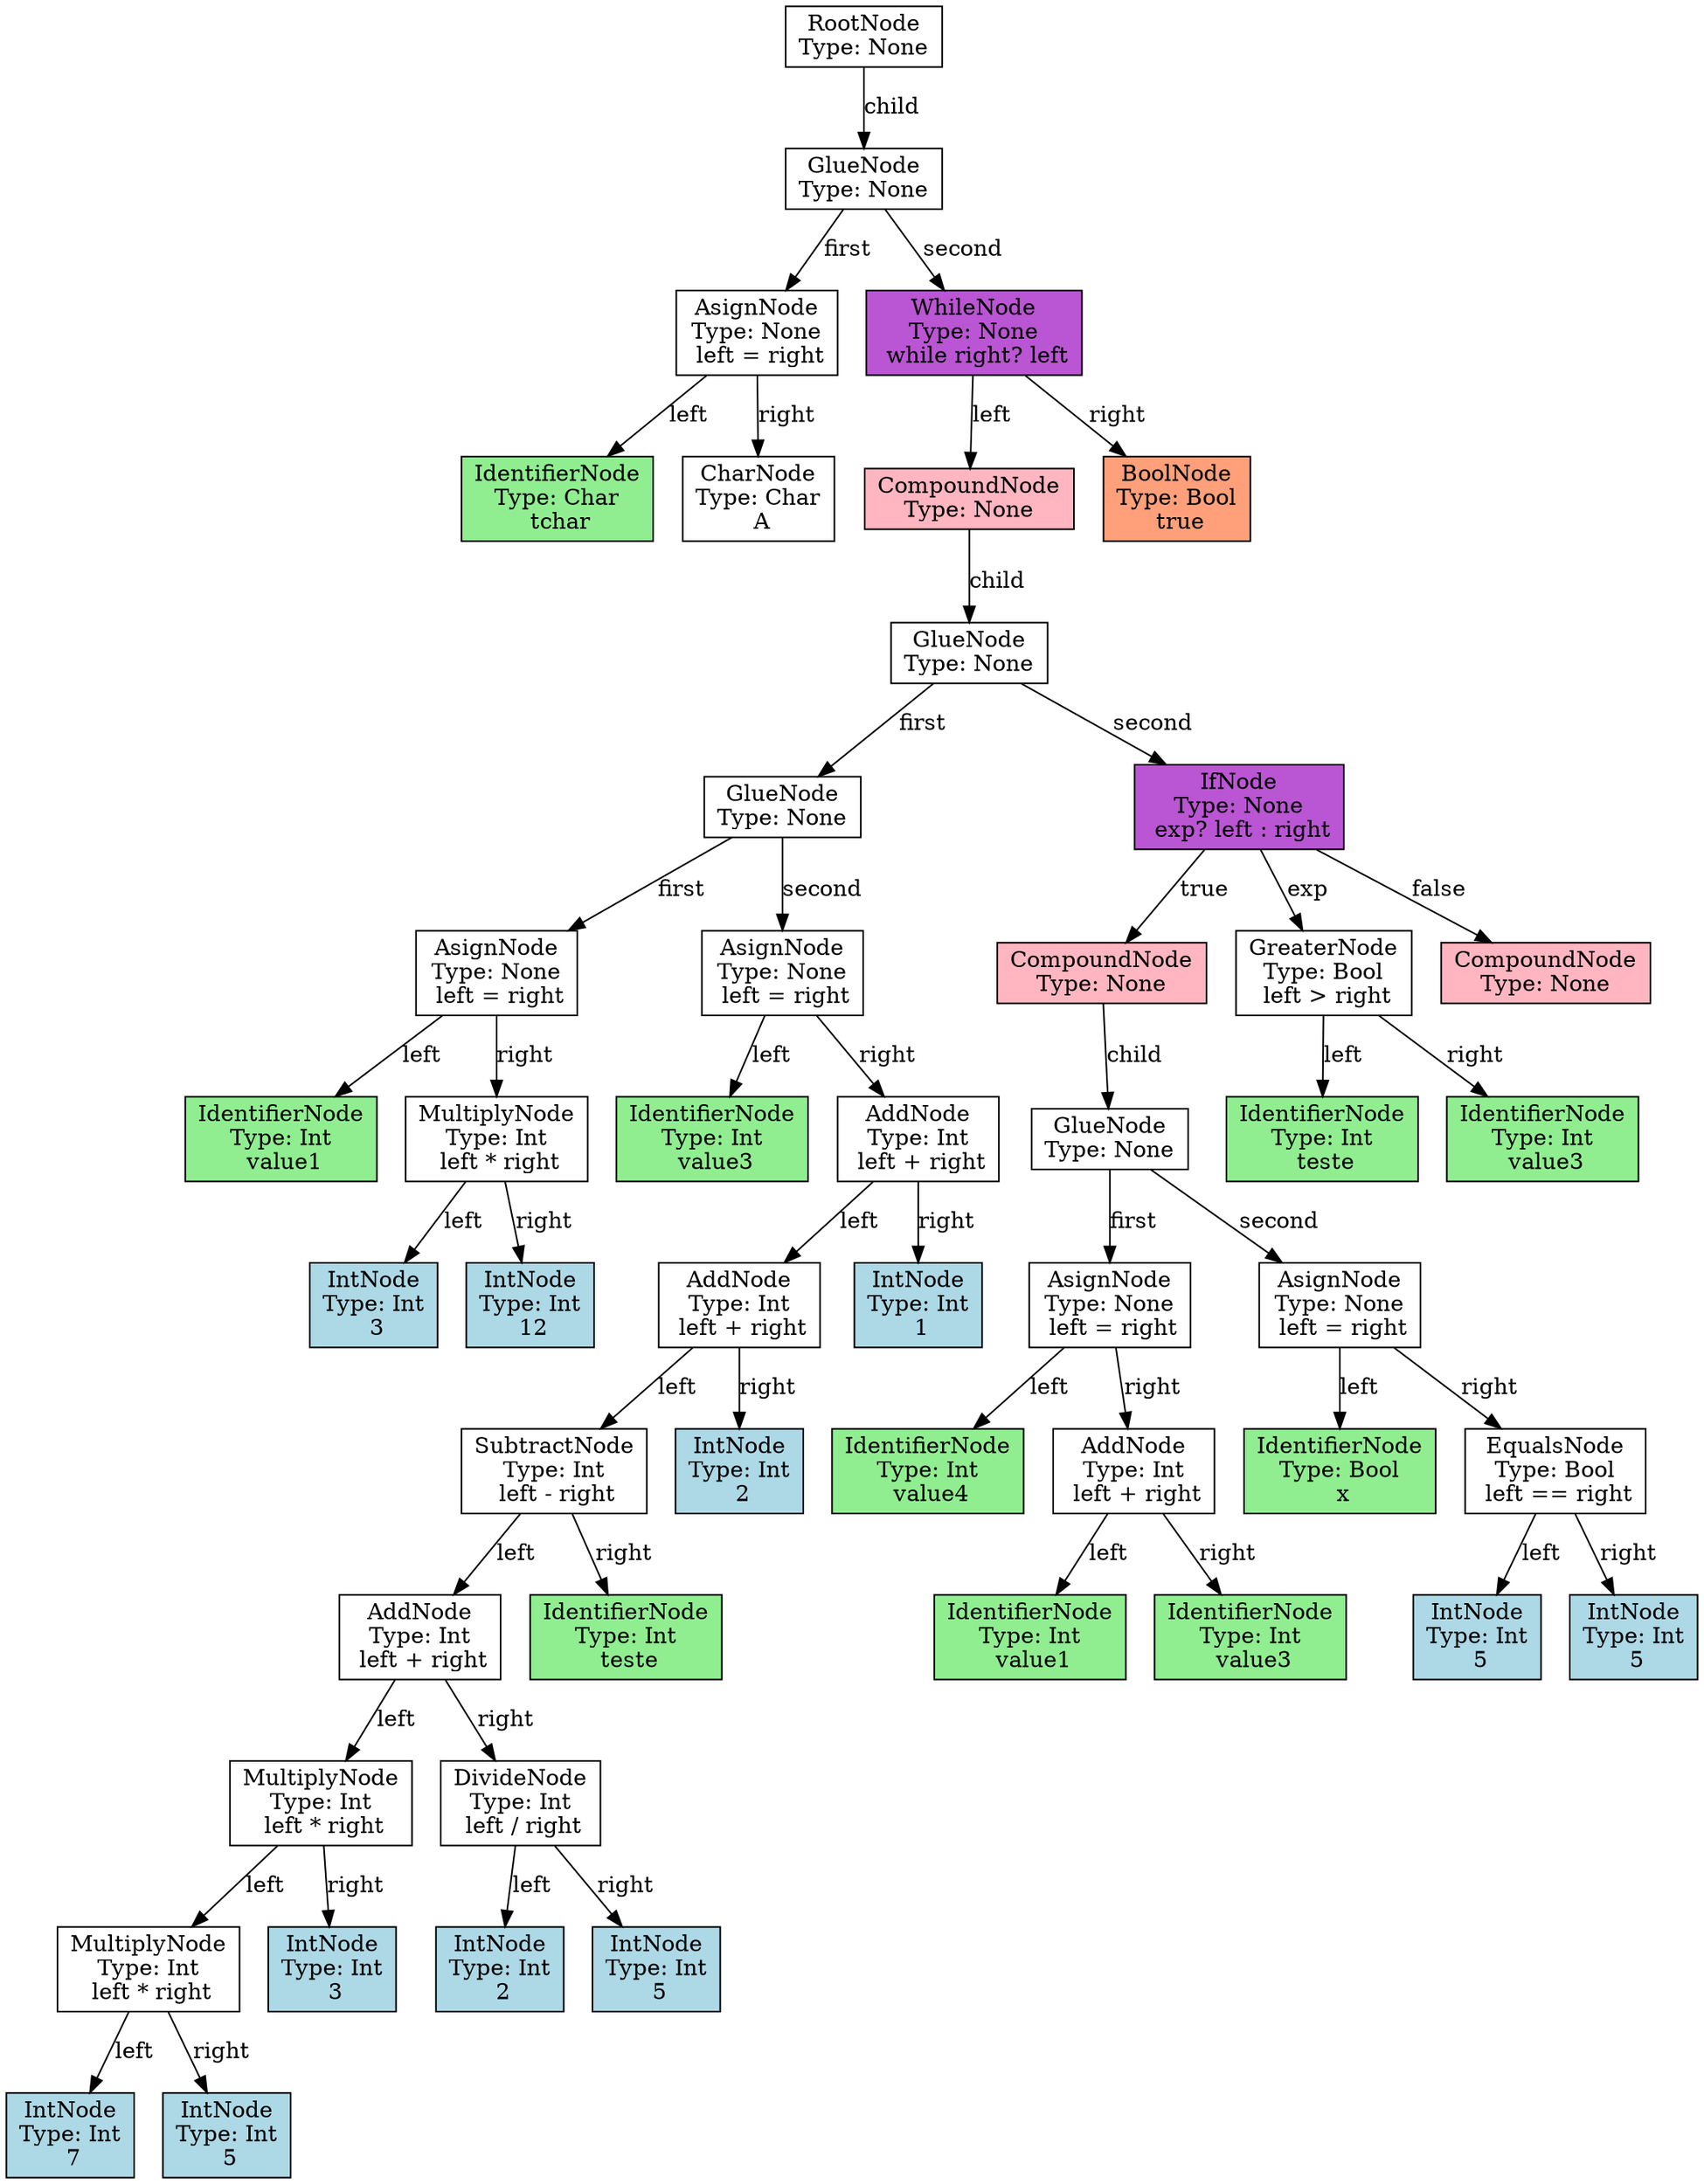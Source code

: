 digraph Tree {
  node [shape=box];

  node48 [label="RootNode\nType: None", style=filled, fillcolor=white];
  node47 [label="GlueNode\nType: None", style=filled, fillcolor=white];
  node2 [label="AsignNode\nType: None\n left = right", style=filled, fillcolor=white];
  node1 [label="IdentifierNode\nType: Char\n tchar", style=filled, fillcolor=lightgreen];
  node2 -> node1 [label="left"];
  node0 [label="CharNode\nType: Char\n A", style=filled, fillcolor=white];
  node2 -> node0 [label="right"];
  node47 -> node2 [label="first"];
  node46 [label="WhileNode\nType: None\n while right? left", style=filled, fillcolor=mediumorchid];
  node45 [label="CompoundNode\nType: None", style=filled, fillcolor=lightpink];
  node44 [label="GlueNode\nType: None", style=filled, fillcolor=white];
  node26 [label="GlueNode\nType: None", style=filled, fillcolor=white];
  node8 [label="AsignNode\nType: None\n left = right", style=filled, fillcolor=white];
  node7 [label="IdentifierNode\nType: Int\n value1", style=filled, fillcolor=lightgreen];
  node8 -> node7 [label="left"];
  node6 [label="MultiplyNode\nType: Int\n left * right", style=filled, fillcolor=white];
  node5 [label="IntNode\nType: Int\n 3", style=filled, fillcolor=lightblue];
  node6 -> node5 [label="left"];
  node4 [label="IntNode\nType: Int\n 12", style=filled, fillcolor=lightblue];
  node6 -> node4 [label="right"];
  node8 -> node6 [label="right"];
  node26 -> node8 [label="first"];
  node25 [label="AsignNode\nType: None\n left = right", style=filled, fillcolor=white];
  node9 [label="IdentifierNode\nType: Int\n value3", style=filled, fillcolor=lightgreen];
  node25 -> node9 [label="left"];
  node24 [label="AddNode\nType: Int\n left + right", style=filled, fillcolor=white];
  node23 [label="AddNode\nType: Int\n left + right", style=filled, fillcolor=white];
  node22 [label="SubtractNode\nType: Int\n left - right", style=filled, fillcolor=white];
  node21 [label="AddNode\nType: Int\n left + right", style=filled, fillcolor=white];
  node20 [label="MultiplyNode\nType: Int\n left * right", style=filled, fillcolor=white];
  node19 [label="MultiplyNode\nType: Int\n left * right", style=filled, fillcolor=white];
  node18 [label="IntNode\nType: Int\n 7", style=filled, fillcolor=lightblue];
  node19 -> node18 [label="left"];
  node17 [label="IntNode\nType: Int\n 5", style=filled, fillcolor=lightblue];
  node19 -> node17 [label="right"];
  node20 -> node19 [label="left"];
  node16 [label="IntNode\nType: Int\n 3", style=filled, fillcolor=lightblue];
  node20 -> node16 [label="right"];
  node21 -> node20 [label="left"];
  node15 [label="DivideNode\nType: Int\n left / right", style=filled, fillcolor=white];
  node14 [label="IntNode\nType: Int\n 2", style=filled, fillcolor=lightblue];
  node15 -> node14 [label="left"];
  node13 [label="IntNode\nType: Int\n 5", style=filled, fillcolor=lightblue];
  node15 -> node13 [label="right"];
  node21 -> node15 [label="right"];
  node22 -> node21 [label="left"];
  node12 [label="IdentifierNode\nType: Int\n teste", style=filled, fillcolor=lightgreen];
  node22 -> node12 [label="right"];
  node23 -> node22 [label="left"];
  node11 [label="IntNode\nType: Int\n 2", style=filled, fillcolor=lightblue];
  node23 -> node11 [label="right"];
  node24 -> node23 [label="left"];
  node10 [label="IntNode\nType: Int\n 1", style=filled, fillcolor=lightblue];
  node24 -> node10 [label="right"];
  node25 -> node24 [label="right"];
  node26 -> node25 [label="second"];
  node44 -> node26 [label="first"];
  node43 [label="IfNode\nType: None\n exp? left : right", style=filled, fillcolor=mediumorchid];
  node41 [label="CompoundNode\nType: None", style=filled, fillcolor=lightpink];
  node40 [label="GlueNode\nType: None", style=filled, fillcolor=white];
  node34 [label="AsignNode\nType: None\n left = right", style=filled, fillcolor=white];
  node33 [label="IdentifierNode\nType: Int\n value4", style=filled, fillcolor=lightgreen];
  node34 -> node33 [label="left"];
  node32 [label="AddNode\nType: Int\n left + right", style=filled, fillcolor=white];
  node31 [label="IdentifierNode\nType: Int\n value1", style=filled, fillcolor=lightgreen];
  node32 -> node31 [label="left"];
  node30 [label="IdentifierNode\nType: Int\n value3", style=filled, fillcolor=lightgreen];
  node32 -> node30 [label="right"];
  node34 -> node32 [label="right"];
  node40 -> node34 [label="first"];
  node39 [label="AsignNode\nType: None\n left = right", style=filled, fillcolor=white];
  node38 [label="IdentifierNode\nType: Bool\n x", style=filled, fillcolor=lightgreen];
  node39 -> node38 [label="left"];
  node37 [label="EqualsNode\nType: Bool\n left == right", style=filled, fillcolor=white];
  node36 [label="IntNode\nType: Int\n 5", style=filled, fillcolor=lightblue];
  node37 -> node36 [label="left"];
  node35 [label="IntNode\nType: Int\n 5", style=filled, fillcolor=lightblue];
  node37 -> node35 [label="right"];
  node39 -> node37 [label="right"];
  node40 -> node39 [label="second"];
  node41 -> node40 [label="child"];
  node43 -> node41 [label="true"];
  node29 [label="GreaterNode\nType: Bool\n left > right", style=filled, fillcolor=white];
  node28 [label="IdentifierNode\nType: Int\n teste", style=filled, fillcolor=lightgreen];
  node29 -> node28 [label="left"];
  node27 [label="IdentifierNode\nType: Int\n value3", style=filled, fillcolor=lightgreen];
  node29 -> node27 [label="right"];
  node43 -> node29 [label="exp"];
  node42 [label="CompoundNode\nType: None", style=filled, fillcolor=lightpink];
  node43 -> node42 [label="false"];
  node44 -> node43 [label="second"];
  node45 -> node44 [label="child"];
  node46 -> node45 [label="left"];
  node3 [label="BoolNode\nType: Bool\n true", style=filled, fillcolor=lightsalmon];
  node46 -> node3 [label="right"];
  node47 -> node46 [label="second"];
  node48 -> node47 [label="child"];
}
